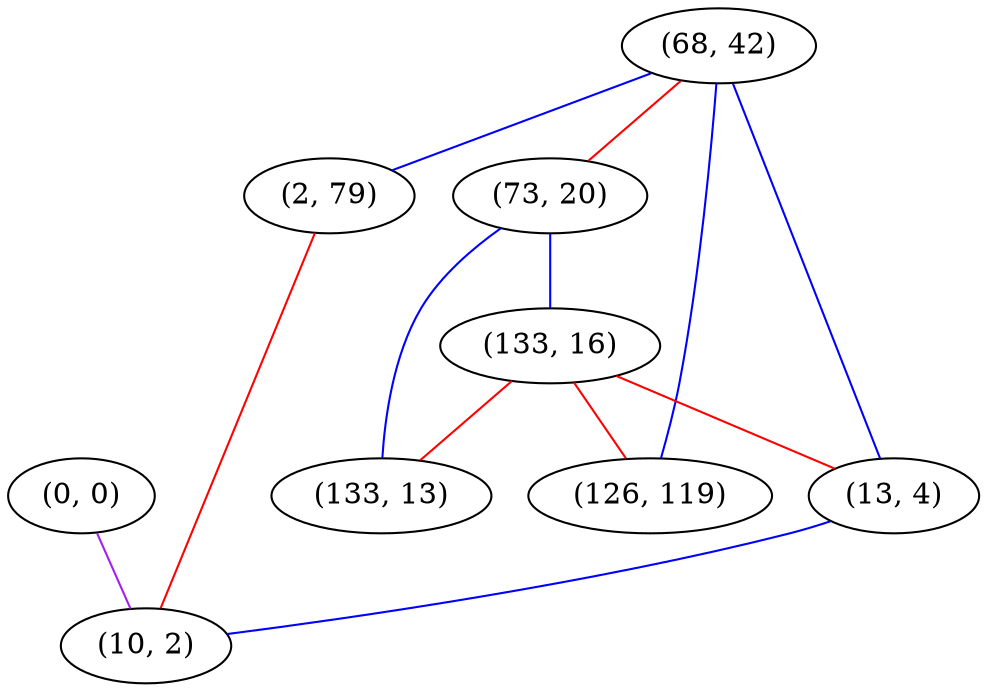 graph "" {
"(68, 42)";
"(0, 0)";
"(73, 20)";
"(133, 16)";
"(13, 4)";
"(126, 119)";
"(133, 13)";
"(2, 79)";
"(10, 2)";
"(68, 42)" -- "(2, 79)"  [color=blue, key=0, weight=3];
"(68, 42)" -- "(13, 4)"  [color=blue, key=0, weight=3];
"(68, 42)" -- "(126, 119)"  [color=blue, key=0, weight=3];
"(68, 42)" -- "(73, 20)"  [color=red, key=0, weight=1];
"(0, 0)" -- "(10, 2)"  [color=purple, key=0, weight=4];
"(73, 20)" -- "(133, 13)"  [color=blue, key=0, weight=3];
"(73, 20)" -- "(133, 16)"  [color=blue, key=0, weight=3];
"(133, 16)" -- "(13, 4)"  [color=red, key=0, weight=1];
"(133, 16)" -- "(126, 119)"  [color=red, key=0, weight=1];
"(133, 16)" -- "(133, 13)"  [color=red, key=0, weight=1];
"(13, 4)" -- "(10, 2)"  [color=blue, key=0, weight=3];
"(2, 79)" -- "(10, 2)"  [color=red, key=0, weight=1];
}
